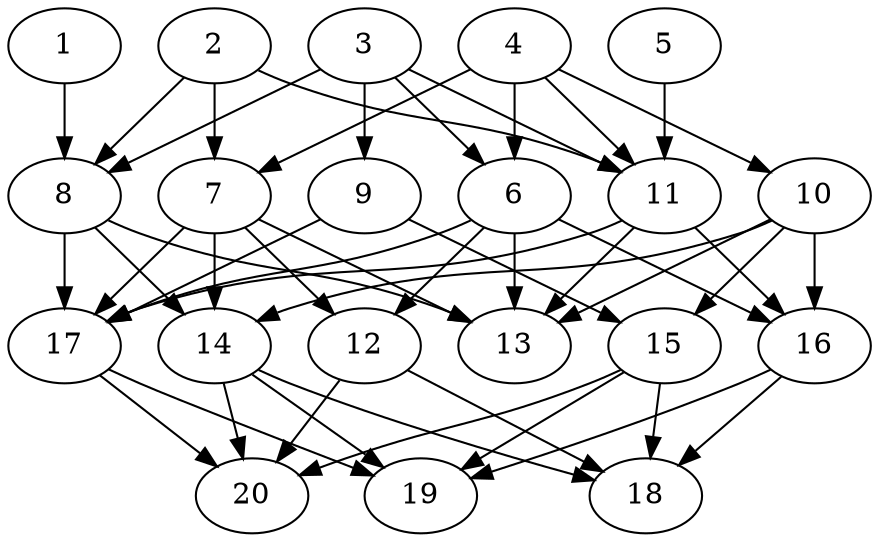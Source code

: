 // DAG automatically generated by daggen at Tue Jul 23 14:33:40 2019
// ./daggen --dot -n 20 --ccr 0.4 --fat 0.6 --regular 0.5 --density 0.8 --mindata 5242880 --maxdata 52428800 
digraph G {
  1 [size="51770880", alpha="0.09", expect_size="20708352"] 
  1 -> 8 [size ="20708352"]
  2 [size="92935680", alpha="0.19", expect_size="37174272"] 
  2 -> 7 [size ="37174272"]
  2 -> 8 [size ="37174272"]
  2 -> 11 [size ="37174272"]
  3 [size="39344640", alpha="0.18", expect_size="15737856"] 
  3 -> 6 [size ="15737856"]
  3 -> 8 [size ="15737856"]
  3 -> 9 [size ="15737856"]
  3 -> 11 [size ="15737856"]
  4 [size="87429120", alpha="0.08", expect_size="34971648"] 
  4 -> 6 [size ="34971648"]
  4 -> 7 [size ="34971648"]
  4 -> 10 [size ="34971648"]
  4 -> 11 [size ="34971648"]
  5 [size="77772800", alpha="0.06", expect_size="31109120"] 
  5 -> 11 [size ="31109120"]
  6 [size="129372160", alpha="0.06", expect_size="51748864"] 
  6 -> 12 [size ="51748864"]
  6 -> 13 [size ="51748864"]
  6 -> 16 [size ="51748864"]
  6 -> 17 [size ="51748864"]
  7 [size="122659840", alpha="0.19", expect_size="49063936"] 
  7 -> 12 [size ="49063936"]
  7 -> 13 [size ="49063936"]
  7 -> 14 [size ="49063936"]
  7 -> 17 [size ="49063936"]
  8 [size="125859840", alpha="0.01", expect_size="50343936"] 
  8 -> 13 [size ="50343936"]
  8 -> 14 [size ="50343936"]
  8 -> 17 [size ="50343936"]
  9 [size="109601280", alpha="0.07", expect_size="43840512"] 
  9 -> 15 [size ="43840512"]
  9 -> 17 [size ="43840512"]
  10 [size="33779200", alpha="0.18", expect_size="13511680"] 
  10 -> 13 [size ="13511680"]
  10 -> 14 [size ="13511680"]
  10 -> 15 [size ="13511680"]
  10 -> 16 [size ="13511680"]
  11 [size="87825920", alpha="0.10", expect_size="35130368"] 
  11 -> 13 [size ="35130368"]
  11 -> 16 [size ="35130368"]
  11 -> 17 [size ="35130368"]
  12 [size="22533120", alpha="0.08", expect_size="9013248"] 
  12 -> 18 [size ="9013248"]
  12 -> 20 [size ="9013248"]
  13 [size="14530560", alpha="0.11", expect_size="5812224"] 
  14 [size="118415360", alpha="0.09", expect_size="47366144"] 
  14 -> 18 [size ="47366144"]
  14 -> 19 [size ="47366144"]
  14 -> 20 [size ="47366144"]
  15 [size="49610240", alpha="0.09", expect_size="19844096"] 
  15 -> 18 [size ="19844096"]
  15 -> 19 [size ="19844096"]
  15 -> 20 [size ="19844096"]
  16 [size="87495680", alpha="0.15", expect_size="34998272"] 
  16 -> 18 [size ="34998272"]
  16 -> 19 [size ="34998272"]
  17 [size="123729920", alpha="0.14", expect_size="49491968"] 
  17 -> 19 [size ="49491968"]
  17 -> 20 [size ="49491968"]
  18 [size="116587520", alpha="0.18", expect_size="46635008"] 
  19 [size="122426880", alpha="0.15", expect_size="48970752"] 
  20 [size="46668800", alpha="0.04", expect_size="18667520"] 
}

